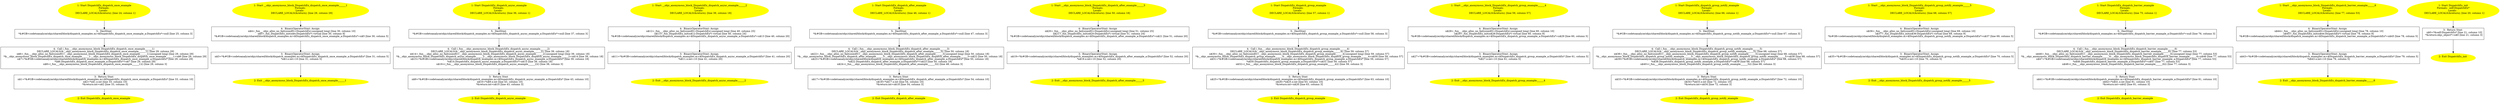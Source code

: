 /* @generated */
digraph iCFG {
"dispatch_once_example#DispatchEx#class.d3456446b1a2d5355c1767887cc8b62c_1" [label="1: Start DispatchEx_dispatch_once_example\nFormals: \nLocals:  \n   DECLARE_LOCALS(&return); [line 24, column 1]\n " color=yellow style=filled]
	

	 "dispatch_once_example#DispatchEx#class.d3456446b1a2d5355c1767887cc8b62c_1" -> "dispatch_once_example#DispatchEx#class.d3456446b1a2d5355c1767887cc8b62c_5" ;
"dispatch_once_example#DispatchEx#class.d3456446b1a2d5355c1767887cc8b62c_2" [label="2: Exit DispatchEx_dispatch_once_example \n  " color=yellow style=filled]
	

"dispatch_once_example#DispatchEx#class.d3456446b1a2d5355c1767887cc8b62c_3" [label="3:  Return Stmt \n   n$1=*&#GB<codetoanalyze/objc/shared/block/dispatch_examples.m>$DispatchEx_dispatch_once_example_a:DispatchEx* [line 33, column 10]\n  n$2=*n$1.x:int [line 33, column 10]\n  *&return:int=n$2 [line 33, column 3]\n " shape="box"]
	

	 "dispatch_once_example#DispatchEx#class.d3456446b1a2d5355c1767887cc8b62c_3" -> "dispatch_once_example#DispatchEx#class.d3456446b1a2d5355c1767887cc8b62c_2" ;
"dispatch_once_example#DispatchEx#class.d3456446b1a2d5355c1767887cc8b62c_4" [label="4:  Call (_fun___objc_anonymous_block_DispatchEx_dispatch_once_example______1) \n   DECLARE_LOCALS(&__objc_anonymous_block_DispatchEx_dispatch_once_example______1); [line 29, column 29]\n  n$6=_fun___objc_alloc_no_fail(sizeof(t=__objc_anonymous_block_DispatchEx_dispatch_once_example______1):unsigned long) [line 29, column 29]\n  *&__objc_anonymous_block_DispatchEx_dispatch_once_example______1:__objc_anonymous_block_DispatchEx_dispatch_once_example______1=n$6 [line 29, column 29]\n  n$7=*&#GB<codetoanalyze/objc/shared/block/dispatch_examples.m>$DispatchEx_dispatch_once_example_a:DispatchEx* [line 29, column 29]\n  *n$6.DispatchEx_dispatch_once_example_a:DispatchEx*=n$7 [line 29, column 29]\n  n$8=(_fun___objc_anonymous_block_DispatchEx_dispatch_once_example______1)() [line 29, column 3]\n " shape="box"]
	

	 "dispatch_once_example#DispatchEx#class.d3456446b1a2d5355c1767887cc8b62c_4" -> "dispatch_once_example#DispatchEx#class.d3456446b1a2d5355c1767887cc8b62c_3" ;
"dispatch_once_example#DispatchEx#class.d3456446b1a2d5355c1767887cc8b62c_5" [label="5:  DeclStmt \n   *&#GB<codetoanalyze/objc/shared/block/dispatch_examples.m>$DispatchEx_dispatch_once_example_a:DispatchEx*=null [line 25, column 3]\n " shape="box"]
	

	 "dispatch_once_example#DispatchEx#class.d3456446b1a2d5355c1767887cc8b62c_5" -> "dispatch_once_example#DispatchEx#class.d3456446b1a2d5355c1767887cc8b62c_4" ;
"__objc_anonymous_block_DispatchEx_dispatch_once_example______1.158d97f9901ded6a43590bdae67c9275_1" [label="1: Start __objc_anonymous_block_DispatchEx_dispatch_once_example______1\nFormals: \nLocals:  \n   DECLARE_LOCALS(&return); [line 29, column 29]\n " color=yellow style=filled]
	

	 "__objc_anonymous_block_DispatchEx_dispatch_once_example______1.158d97f9901ded6a43590bdae67c9275_1" -> "__objc_anonymous_block_DispatchEx_dispatch_once_example______1.158d97f9901ded6a43590bdae67c9275_4" ;
"__objc_anonymous_block_DispatchEx_dispatch_once_example______1.158d97f9901ded6a43590bdae67c9275_2" [label="2: Exit __objc_anonymous_block_DispatchEx_dispatch_once_example______1 \n  " color=yellow style=filled]
	

"__objc_anonymous_block_DispatchEx_dispatch_once_example______1.158d97f9901ded6a43590bdae67c9275_3" [label="3:  BinaryOperatorStmt: Assign \n   n$3=*&#GB<codetoanalyze/objc/shared/block/dispatch_examples.m>$DispatchEx_dispatch_once_example_a:DispatchEx* [line 31, column 5]\n  *n$3.x:int=10 [line 31, column 5]\n " shape="box"]
	

	 "__objc_anonymous_block_DispatchEx_dispatch_once_example______1.158d97f9901ded6a43590bdae67c9275_3" -> "__objc_anonymous_block_DispatchEx_dispatch_once_example______1.158d97f9901ded6a43590bdae67c9275_2" ;
"__objc_anonymous_block_DispatchEx_dispatch_once_example______1.158d97f9901ded6a43590bdae67c9275_4" [label="4:  BinaryOperatorStmt: Assign \n   n$4=_fun___objc_alloc_no_fail(sizeof(t=DispatchEx):unsigned long) [line 30, column 10]\n  n$5=_fun_DispatchEx_init(n$4:DispatchEx*) virtual [line 30, column 9]\n  *&#GB<codetoanalyze/objc/shared/block/dispatch_examples.m>$DispatchEx_dispatch_once_example_a:DispatchEx*=n$5 [line 30, column 5]\n " shape="box"]
	

	 "__objc_anonymous_block_DispatchEx_dispatch_once_example______1.158d97f9901ded6a43590bdae67c9275_4" -> "__objc_anonymous_block_DispatchEx_dispatch_once_example______1.158d97f9901ded6a43590bdae67c9275_3" ;
"dispatch_async_example#DispatchEx#class.5c5d7347be2a9654ad7e32514189fe54_1" [label="1: Start DispatchEx_dispatch_async_example\nFormals: \nLocals:  \n   DECLARE_LOCALS(&return); [line 36, column 1]\n " color=yellow style=filled]
	

	 "dispatch_async_example#DispatchEx#class.5c5d7347be2a9654ad7e32514189fe54_1" -> "dispatch_async_example#DispatchEx#class.5c5d7347be2a9654ad7e32514189fe54_5" ;
"dispatch_async_example#DispatchEx#class.5c5d7347be2a9654ad7e32514189fe54_2" [label="2: Exit DispatchEx_dispatch_async_example \n  " color=yellow style=filled]
	

"dispatch_async_example#DispatchEx#class.5c5d7347be2a9654ad7e32514189fe54_3" [label="3:  Return Stmt \n   n$9=*&#GB<codetoanalyze/objc/shared/block/dispatch_examples.m>$DispatchEx_dispatch_async_example_a:DispatchEx* [line 43, column 10]\n  n$10=*n$9.x:int [line 43, column 10]\n  *&return:int=n$10 [line 43, column 3]\n " shape="box"]
	

	 "dispatch_async_example#DispatchEx#class.5c5d7347be2a9654ad7e32514189fe54_3" -> "dispatch_async_example#DispatchEx#class.5c5d7347be2a9654ad7e32514189fe54_2" ;
"dispatch_async_example#DispatchEx#class.5c5d7347be2a9654ad7e32514189fe54_4" [label="4:  Call (_fun___objc_anonymous_block_DispatchEx_dispatch_async_example______2) \n   DECLARE_LOCALS(&__objc_anonymous_block_DispatchEx_dispatch_async_example______2); [line 39, column 18]\n  n$14=_fun___objc_alloc_no_fail(sizeof(t=__objc_anonymous_block_DispatchEx_dispatch_async_example______2):unsigned long) [line 39, column 18]\n  *&__objc_anonymous_block_DispatchEx_dispatch_async_example______2:__objc_anonymous_block_DispatchEx_dispatch_async_example______2=n$14 [line 39, column 18]\n  n$15=*&#GB<codetoanalyze/objc/shared/block/dispatch_examples.m>$DispatchEx_dispatch_async_example_a:DispatchEx* [line 39, column 18]\n  *n$14.DispatchEx_dispatch_async_example_a:DispatchEx*=n$15 [line 39, column 18]\n  n$16=(_fun___objc_anonymous_block_DispatchEx_dispatch_async_example______2)() [line 38, column 3]\n " shape="box"]
	

	 "dispatch_async_example#DispatchEx#class.5c5d7347be2a9654ad7e32514189fe54_4" -> "dispatch_async_example#DispatchEx#class.5c5d7347be2a9654ad7e32514189fe54_3" ;
"dispatch_async_example#DispatchEx#class.5c5d7347be2a9654ad7e32514189fe54_5" [label="5:  DeclStmt \n   *&#GB<codetoanalyze/objc/shared/block/dispatch_examples.m>$DispatchEx_dispatch_async_example_a:DispatchEx*=null [line 37, column 3]\n " shape="box"]
	

	 "dispatch_async_example#DispatchEx#class.5c5d7347be2a9654ad7e32514189fe54_5" -> "dispatch_async_example#DispatchEx#class.5c5d7347be2a9654ad7e32514189fe54_4" ;
"__objc_anonymous_block_DispatchEx_dispatch_async_example______2.188fa4ba6cec1621d948ea1747df2c34_1" [label="1: Start __objc_anonymous_block_DispatchEx_dispatch_async_example______2\nFormals: \nLocals:  \n   DECLARE_LOCALS(&return); [line 39, column 18]\n " color=yellow style=filled]
	

	 "__objc_anonymous_block_DispatchEx_dispatch_async_example______2.188fa4ba6cec1621d948ea1747df2c34_1" -> "__objc_anonymous_block_DispatchEx_dispatch_async_example______2.188fa4ba6cec1621d948ea1747df2c34_4" ;
"__objc_anonymous_block_DispatchEx_dispatch_async_example______2.188fa4ba6cec1621d948ea1747df2c34_2" [label="2: Exit __objc_anonymous_block_DispatchEx_dispatch_async_example______2 \n  " color=yellow style=filled]
	

"__objc_anonymous_block_DispatchEx_dispatch_async_example______2.188fa4ba6cec1621d948ea1747df2c34_3" [label="3:  BinaryOperatorStmt: Assign \n   n$11=*&#GB<codetoanalyze/objc/shared/block/dispatch_examples.m>$DispatchEx_dispatch_async_example_a:DispatchEx* [line 41, column 20]\n  *n$11.x:int=10 [line 41, column 20]\n " shape="box"]
	

	 "__objc_anonymous_block_DispatchEx_dispatch_async_example______2.188fa4ba6cec1621d948ea1747df2c34_3" -> "__objc_anonymous_block_DispatchEx_dispatch_async_example______2.188fa4ba6cec1621d948ea1747df2c34_2" ;
"__objc_anonymous_block_DispatchEx_dispatch_async_example______2.188fa4ba6cec1621d948ea1747df2c34_4" [label="4:  BinaryOperatorStmt: Assign \n   n$12=_fun___objc_alloc_no_fail(sizeof(t=DispatchEx):unsigned long) [line 40, column 25]\n  n$13=_fun_DispatchEx_init(n$12:DispatchEx*) virtual [line 40, column 24]\n  *&#GB<codetoanalyze/objc/shared/block/dispatch_examples.m>$DispatchEx_dispatch_async_example_a:DispatchEx*=n$13 [line 40, column 20]\n " shape="box"]
	

	 "__objc_anonymous_block_DispatchEx_dispatch_async_example______2.188fa4ba6cec1621d948ea1747df2c34_4" -> "__objc_anonymous_block_DispatchEx_dispatch_async_example______2.188fa4ba6cec1621d948ea1747df2c34_3" ;
"dispatch_after_example#DispatchEx#class.1d25856bd99eb1ef683c8f65ff46d05d_1" [label="1: Start DispatchEx_dispatch_after_example\nFormals: \nLocals:  \n   DECLARE_LOCALS(&return); [line 46, column 1]\n " color=yellow style=filled]
	

	 "dispatch_after_example#DispatchEx#class.1d25856bd99eb1ef683c8f65ff46d05d_1" -> "dispatch_after_example#DispatchEx#class.1d25856bd99eb1ef683c8f65ff46d05d_5" ;
"dispatch_after_example#DispatchEx#class.1d25856bd99eb1ef683c8f65ff46d05d_2" [label="2: Exit DispatchEx_dispatch_after_example \n  " color=yellow style=filled]
	

"dispatch_after_example#DispatchEx#class.1d25856bd99eb1ef683c8f65ff46d05d_3" [label="3:  Return Stmt \n   n$17=*&#GB<codetoanalyze/objc/shared/block/dispatch_examples.m>$DispatchEx_dispatch_after_example_a:DispatchEx* [line 54, column 10]\n  n$18=*n$17.x:int [line 54, column 10]\n  *&return:int=n$18 [line 54, column 3]\n " shape="box"]
	

	 "dispatch_after_example#DispatchEx#class.1d25856bd99eb1ef683c8f65ff46d05d_3" -> "dispatch_after_example#DispatchEx#class.1d25856bd99eb1ef683c8f65ff46d05d_2" ;
"dispatch_after_example#DispatchEx#class.1d25856bd99eb1ef683c8f65ff46d05d_4" [label="4:  Call (_fun___objc_anonymous_block_DispatchEx_dispatch_after_example______3) \n   DECLARE_LOCALS(&__objc_anonymous_block_DispatchEx_dispatch_after_example______3); [line 50, column 18]\n  n$22=_fun___objc_alloc_no_fail(sizeof(t=__objc_anonymous_block_DispatchEx_dispatch_after_example______3):unsigned long) [line 50, column 18]\n  *&__objc_anonymous_block_DispatchEx_dispatch_after_example______3:__objc_anonymous_block_DispatchEx_dispatch_after_example______3=n$22 [line 50, column 18]\n  n$23=*&#GB<codetoanalyze/objc/shared/block/dispatch_examples.m>$DispatchEx_dispatch_after_example_a:DispatchEx* [line 50, column 18]\n  *n$22.DispatchEx_dispatch_after_example_a:DispatchEx*=n$23 [line 50, column 18]\n  n$24=(_fun___objc_anonymous_block_DispatchEx_dispatch_after_example______3)() [line 48, column 3]\n " shape="box"]
	

	 "dispatch_after_example#DispatchEx#class.1d25856bd99eb1ef683c8f65ff46d05d_4" -> "dispatch_after_example#DispatchEx#class.1d25856bd99eb1ef683c8f65ff46d05d_3" ;
"dispatch_after_example#DispatchEx#class.1d25856bd99eb1ef683c8f65ff46d05d_5" [label="5:  DeclStmt \n   *&#GB<codetoanalyze/objc/shared/block/dispatch_examples.m>$DispatchEx_dispatch_after_example_a:DispatchEx*=null [line 47, column 3]\n " shape="box"]
	

	 "dispatch_after_example#DispatchEx#class.1d25856bd99eb1ef683c8f65ff46d05d_5" -> "dispatch_after_example#DispatchEx#class.1d25856bd99eb1ef683c8f65ff46d05d_4" ;
"__objc_anonymous_block_DispatchEx_dispatch_after_example______3.2346df1c3bc37dee82860aa53ebe3ece_1" [label="1: Start __objc_anonymous_block_DispatchEx_dispatch_after_example______3\nFormals: \nLocals:  \n   DECLARE_LOCALS(&return); [line 50, column 18]\n " color=yellow style=filled]
	

	 "__objc_anonymous_block_DispatchEx_dispatch_after_example______3.2346df1c3bc37dee82860aa53ebe3ece_1" -> "__objc_anonymous_block_DispatchEx_dispatch_after_example______3.2346df1c3bc37dee82860aa53ebe3ece_4" ;
"__objc_anonymous_block_DispatchEx_dispatch_after_example______3.2346df1c3bc37dee82860aa53ebe3ece_2" [label="2: Exit __objc_anonymous_block_DispatchEx_dispatch_after_example______3 \n  " color=yellow style=filled]
	

"__objc_anonymous_block_DispatchEx_dispatch_after_example______3.2346df1c3bc37dee82860aa53ebe3ece_3" [label="3:  BinaryOperatorStmt: Assign \n   n$19=*&#GB<codetoanalyze/objc/shared/block/dispatch_examples.m>$DispatchEx_dispatch_after_example_a:DispatchEx* [line 52, column 20]\n  *n$19.x:int=10 [line 52, column 20]\n " shape="box"]
	

	 "__objc_anonymous_block_DispatchEx_dispatch_after_example______3.2346df1c3bc37dee82860aa53ebe3ece_3" -> "__objc_anonymous_block_DispatchEx_dispatch_after_example______3.2346df1c3bc37dee82860aa53ebe3ece_2" ;
"__objc_anonymous_block_DispatchEx_dispatch_after_example______3.2346df1c3bc37dee82860aa53ebe3ece_4" [label="4:  BinaryOperatorStmt: Assign \n   n$20=_fun___objc_alloc_no_fail(sizeof(t=DispatchEx):unsigned long) [line 51, column 25]\n  n$21=_fun_DispatchEx_init(n$20:DispatchEx*) virtual [line 51, column 24]\n  *&#GB<codetoanalyze/objc/shared/block/dispatch_examples.m>$DispatchEx_dispatch_after_example_a:DispatchEx*=n$21 [line 51, column 20]\n " shape="box"]
	

	 "__objc_anonymous_block_DispatchEx_dispatch_after_example______3.2346df1c3bc37dee82860aa53ebe3ece_4" -> "__objc_anonymous_block_DispatchEx_dispatch_after_example______3.2346df1c3bc37dee82860aa53ebe3ece_3" ;
"dispatch_group_example#DispatchEx#class.f420a75c58eda6d3f0e5e05fadabfc18_1" [label="1: Start DispatchEx_dispatch_group_example\nFormals: \nLocals:  \n   DECLARE_LOCALS(&return); [line 57, column 1]\n " color=yellow style=filled]
	

	 "dispatch_group_example#DispatchEx#class.f420a75c58eda6d3f0e5e05fadabfc18_1" -> "dispatch_group_example#DispatchEx#class.f420a75c58eda6d3f0e5e05fadabfc18_5" ;
"dispatch_group_example#DispatchEx#class.f420a75c58eda6d3f0e5e05fadabfc18_2" [label="2: Exit DispatchEx_dispatch_group_example \n  " color=yellow style=filled]
	

"dispatch_group_example#DispatchEx#class.f420a75c58eda6d3f0e5e05fadabfc18_3" [label="3:  Return Stmt \n   n$25=*&#GB<codetoanalyze/objc/shared/block/dispatch_examples.m>$DispatchEx_dispatch_group_example_a:DispatchEx* [line 63, column 10]\n  n$26=*n$25.x:int [line 63, column 10]\n  *&return:int=n$26 [line 63, column 3]\n " shape="box"]
	

	 "dispatch_group_example#DispatchEx#class.f420a75c58eda6d3f0e5e05fadabfc18_3" -> "dispatch_group_example#DispatchEx#class.f420a75c58eda6d3f0e5e05fadabfc18_2" ;
"dispatch_group_example#DispatchEx#class.f420a75c58eda6d3f0e5e05fadabfc18_4" [label="4:  Call (_fun___objc_anonymous_block_DispatchEx_dispatch_group_example______4) \n   DECLARE_LOCALS(&__objc_anonymous_block_DispatchEx_dispatch_group_example______4); [line 59, column 57]\n  n$30=_fun___objc_alloc_no_fail(sizeof(t=__objc_anonymous_block_DispatchEx_dispatch_group_example______4):unsigned long) [line 59, column 57]\n  *&__objc_anonymous_block_DispatchEx_dispatch_group_example______4:__objc_anonymous_block_DispatchEx_dispatch_group_example______4=n$30 [line 59, column 57]\n  n$31=*&#GB<codetoanalyze/objc/shared/block/dispatch_examples.m>$DispatchEx_dispatch_group_example_a:DispatchEx* [line 59, column 57]\n  *n$30.DispatchEx_dispatch_group_example_a:DispatchEx*=n$31 [line 59, column 57]\n  n$32=(_fun___objc_anonymous_block_DispatchEx_dispatch_group_example______4)() [line 59, column 3]\n " shape="box"]
	

	 "dispatch_group_example#DispatchEx#class.f420a75c58eda6d3f0e5e05fadabfc18_4" -> "dispatch_group_example#DispatchEx#class.f420a75c58eda6d3f0e5e05fadabfc18_3" ;
"dispatch_group_example#DispatchEx#class.f420a75c58eda6d3f0e5e05fadabfc18_5" [label="5:  DeclStmt \n   *&#GB<codetoanalyze/objc/shared/block/dispatch_examples.m>$DispatchEx_dispatch_group_example_a:DispatchEx*=null [line 58, column 3]\n " shape="box"]
	

	 "dispatch_group_example#DispatchEx#class.f420a75c58eda6d3f0e5e05fadabfc18_5" -> "dispatch_group_example#DispatchEx#class.f420a75c58eda6d3f0e5e05fadabfc18_4" ;
"__objc_anonymous_block_DispatchEx_dispatch_group_example______4.4458b8e68269255e8dd6690cdc49ab76_1" [label="1: Start __objc_anonymous_block_DispatchEx_dispatch_group_example______4\nFormals: \nLocals:  \n   DECLARE_LOCALS(&return); [line 59, column 57]\n " color=yellow style=filled]
	

	 "__objc_anonymous_block_DispatchEx_dispatch_group_example______4.4458b8e68269255e8dd6690cdc49ab76_1" -> "__objc_anonymous_block_DispatchEx_dispatch_group_example______4.4458b8e68269255e8dd6690cdc49ab76_4" ;
"__objc_anonymous_block_DispatchEx_dispatch_group_example______4.4458b8e68269255e8dd6690cdc49ab76_2" [label="2: Exit __objc_anonymous_block_DispatchEx_dispatch_group_example______4 \n  " color=yellow style=filled]
	

"__objc_anonymous_block_DispatchEx_dispatch_group_example______4.4458b8e68269255e8dd6690cdc49ab76_3" [label="3:  BinaryOperatorStmt: Assign \n   n$27=*&#GB<codetoanalyze/objc/shared/block/dispatch_examples.m>$DispatchEx_dispatch_group_example_a:DispatchEx* [line 61, column 5]\n  *n$27.x:int=10 [line 61, column 5]\n " shape="box"]
	

	 "__objc_anonymous_block_DispatchEx_dispatch_group_example______4.4458b8e68269255e8dd6690cdc49ab76_3" -> "__objc_anonymous_block_DispatchEx_dispatch_group_example______4.4458b8e68269255e8dd6690cdc49ab76_2" ;
"__objc_anonymous_block_DispatchEx_dispatch_group_example______4.4458b8e68269255e8dd6690cdc49ab76_4" [label="4:  BinaryOperatorStmt: Assign \n   n$28=_fun___objc_alloc_no_fail(sizeof(t=DispatchEx):unsigned long) [line 60, column 10]\n  n$29=_fun_DispatchEx_init(n$28:DispatchEx*) virtual [line 60, column 9]\n  *&#GB<codetoanalyze/objc/shared/block/dispatch_examples.m>$DispatchEx_dispatch_group_example_a:DispatchEx*=n$29 [line 60, column 5]\n " shape="box"]
	

	 "__objc_anonymous_block_DispatchEx_dispatch_group_example______4.4458b8e68269255e8dd6690cdc49ab76_4" -> "__objc_anonymous_block_DispatchEx_dispatch_group_example______4.4458b8e68269255e8dd6690cdc49ab76_3" ;
"dispatch_group_notify_example#DispatchEx#class.f5cf54b07621c319cf7ead3b217760ed_1" [label="1: Start DispatchEx_dispatch_group_notify_example\nFormals: \nLocals:  \n   DECLARE_LOCALS(&return); [line 66, column 1]\n " color=yellow style=filled]
	

	 "dispatch_group_notify_example#DispatchEx#class.f5cf54b07621c319cf7ead3b217760ed_1" -> "dispatch_group_notify_example#DispatchEx#class.f5cf54b07621c319cf7ead3b217760ed_5" ;
"dispatch_group_notify_example#DispatchEx#class.f5cf54b07621c319cf7ead3b217760ed_2" [label="2: Exit DispatchEx_dispatch_group_notify_example \n  " color=yellow style=filled]
	

"dispatch_group_notify_example#DispatchEx#class.f5cf54b07621c319cf7ead3b217760ed_3" [label="3:  Return Stmt \n   n$33=*&#GB<codetoanalyze/objc/shared/block/dispatch_examples.m>$DispatchEx_dispatch_group_notify_example_a:DispatchEx* [line 72, column 10]\n  n$34=*n$33.x:int [line 72, column 10]\n  *&return:int=n$34 [line 72, column 3]\n " shape="box"]
	

	 "dispatch_group_notify_example#DispatchEx#class.f5cf54b07621c319cf7ead3b217760ed_3" -> "dispatch_group_notify_example#DispatchEx#class.f5cf54b07621c319cf7ead3b217760ed_2" ;
"dispatch_group_notify_example#DispatchEx#class.f5cf54b07621c319cf7ead3b217760ed_4" [label="4:  Call (_fun___objc_anonymous_block_DispatchEx_dispatch_group_notify_example______5) \n   DECLARE_LOCALS(&__objc_anonymous_block_DispatchEx_dispatch_group_notify_example______5); [line 68, column 57]\n  n$38=_fun___objc_alloc_no_fail(sizeof(t=__objc_anonymous_block_DispatchEx_dispatch_group_notify_example______5):unsigned long) [line 68, column 57]\n  *&__objc_anonymous_block_DispatchEx_dispatch_group_notify_example______5:__objc_anonymous_block_DispatchEx_dispatch_group_notify_example______5=n$38 [line 68, column 57]\n  n$39=*&#GB<codetoanalyze/objc/shared/block/dispatch_examples.m>$DispatchEx_dispatch_group_notify_example_a:DispatchEx* [line 68, column 57]\n  *n$38.DispatchEx_dispatch_group_notify_example_a:DispatchEx*=n$39 [line 68, column 57]\n  n$40=(_fun___objc_anonymous_block_DispatchEx_dispatch_group_notify_example______5)() [line 68, column 3]\n " shape="box"]
	

	 "dispatch_group_notify_example#DispatchEx#class.f5cf54b07621c319cf7ead3b217760ed_4" -> "dispatch_group_notify_example#DispatchEx#class.f5cf54b07621c319cf7ead3b217760ed_3" ;
"dispatch_group_notify_example#DispatchEx#class.f5cf54b07621c319cf7ead3b217760ed_5" [label="5:  DeclStmt \n   *&#GB<codetoanalyze/objc/shared/block/dispatch_examples.m>$DispatchEx_dispatch_group_notify_example_a:DispatchEx*=null [line 67, column 3]\n " shape="box"]
	

	 "dispatch_group_notify_example#DispatchEx#class.f5cf54b07621c319cf7ead3b217760ed_5" -> "dispatch_group_notify_example#DispatchEx#class.f5cf54b07621c319cf7ead3b217760ed_4" ;
"__objc_anonymous_block_DispatchEx_dispatch_group_notify_example______5.7a26e229a9d9a9dcb5d0d430f7cacd00_1" [label="1: Start __objc_anonymous_block_DispatchEx_dispatch_group_notify_example______5\nFormals: \nLocals:  \n   DECLARE_LOCALS(&return); [line 68, column 57]\n " color=yellow style=filled]
	

	 "__objc_anonymous_block_DispatchEx_dispatch_group_notify_example______5.7a26e229a9d9a9dcb5d0d430f7cacd00_1" -> "__objc_anonymous_block_DispatchEx_dispatch_group_notify_example______5.7a26e229a9d9a9dcb5d0d430f7cacd00_4" ;
"__objc_anonymous_block_DispatchEx_dispatch_group_notify_example______5.7a26e229a9d9a9dcb5d0d430f7cacd00_2" [label="2: Exit __objc_anonymous_block_DispatchEx_dispatch_group_notify_example______5 \n  " color=yellow style=filled]
	

"__objc_anonymous_block_DispatchEx_dispatch_group_notify_example______5.7a26e229a9d9a9dcb5d0d430f7cacd00_3" [label="3:  BinaryOperatorStmt: Assign \n   n$35=*&#GB<codetoanalyze/objc/shared/block/dispatch_examples.m>$DispatchEx_dispatch_group_notify_example_a:DispatchEx* [line 70, column 5]\n  *n$35.x:int=10 [line 70, column 5]\n " shape="box"]
	

	 "__objc_anonymous_block_DispatchEx_dispatch_group_notify_example______5.7a26e229a9d9a9dcb5d0d430f7cacd00_3" -> "__objc_anonymous_block_DispatchEx_dispatch_group_notify_example______5.7a26e229a9d9a9dcb5d0d430f7cacd00_2" ;
"__objc_anonymous_block_DispatchEx_dispatch_group_notify_example______5.7a26e229a9d9a9dcb5d0d430f7cacd00_4" [label="4:  BinaryOperatorStmt: Assign \n   n$36=_fun___objc_alloc_no_fail(sizeof(t=DispatchEx):unsigned long) [line 69, column 10]\n  n$37=_fun_DispatchEx_init(n$36:DispatchEx*) virtual [line 69, column 9]\n  *&#GB<codetoanalyze/objc/shared/block/dispatch_examples.m>$DispatchEx_dispatch_group_notify_example_a:DispatchEx*=n$37 [line 69, column 5]\n " shape="box"]
	

	 "__objc_anonymous_block_DispatchEx_dispatch_group_notify_example______5.7a26e229a9d9a9dcb5d0d430f7cacd00_4" -> "__objc_anonymous_block_DispatchEx_dispatch_group_notify_example______5.7a26e229a9d9a9dcb5d0d430f7cacd00_3" ;
"dispatch_barrier_example#DispatchEx#class.a541a40f2f04e29019c58e563f7544d8_1" [label="1: Start DispatchEx_dispatch_barrier_example\nFormals: \nLocals:  \n   DECLARE_LOCALS(&return); [line 75, column 1]\n " color=yellow style=filled]
	

	 "dispatch_barrier_example#DispatchEx#class.a541a40f2f04e29019c58e563f7544d8_1" -> "dispatch_barrier_example#DispatchEx#class.a541a40f2f04e29019c58e563f7544d8_5" ;
"dispatch_barrier_example#DispatchEx#class.a541a40f2f04e29019c58e563f7544d8_2" [label="2: Exit DispatchEx_dispatch_barrier_example \n  " color=yellow style=filled]
	

"dispatch_barrier_example#DispatchEx#class.a541a40f2f04e29019c58e563f7544d8_3" [label="3:  Return Stmt \n   n$41=*&#GB<codetoanalyze/objc/shared/block/dispatch_examples.m>$DispatchEx_dispatch_barrier_example_a:DispatchEx* [line 81, column 10]\n  n$42=*n$41.x:int [line 81, column 10]\n  *&return:int=n$42 [line 81, column 3]\n " shape="box"]
	

	 "dispatch_barrier_example#DispatchEx#class.a541a40f2f04e29019c58e563f7544d8_3" -> "dispatch_barrier_example#DispatchEx#class.a541a40f2f04e29019c58e563f7544d8_2" ;
"dispatch_barrier_example#DispatchEx#class.a541a40f2f04e29019c58e563f7544d8_4" [label="4:  Call (_fun___objc_anonymous_block_DispatchEx_dispatch_barrier_example______6) \n   DECLARE_LOCALS(&__objc_anonymous_block_DispatchEx_dispatch_barrier_example______6); [line 77, column 53]\n  n$46=_fun___objc_alloc_no_fail(sizeof(t=__objc_anonymous_block_DispatchEx_dispatch_barrier_example______6):unsigned long) [line 77, column 53]\n  *&__objc_anonymous_block_DispatchEx_dispatch_barrier_example______6:__objc_anonymous_block_DispatchEx_dispatch_barrier_example______6=n$46 [line 77, column 53]\n  n$47=*&#GB<codetoanalyze/objc/shared/block/dispatch_examples.m>$DispatchEx_dispatch_barrier_example_a:DispatchEx* [line 77, column 53]\n  *n$46.DispatchEx_dispatch_barrier_example_a:DispatchEx*=n$47 [line 77, column 53]\n  n$48=(_fun___objc_anonymous_block_DispatchEx_dispatch_barrier_example______6)() [line 77, column 3]\n " shape="box"]
	

	 "dispatch_barrier_example#DispatchEx#class.a541a40f2f04e29019c58e563f7544d8_4" -> "dispatch_barrier_example#DispatchEx#class.a541a40f2f04e29019c58e563f7544d8_3" ;
"dispatch_barrier_example#DispatchEx#class.a541a40f2f04e29019c58e563f7544d8_5" [label="5:  DeclStmt \n   *&#GB<codetoanalyze/objc/shared/block/dispatch_examples.m>$DispatchEx_dispatch_barrier_example_a:DispatchEx*=null [line 76, column 3]\n " shape="box"]
	

	 "dispatch_barrier_example#DispatchEx#class.a541a40f2f04e29019c58e563f7544d8_5" -> "dispatch_barrier_example#DispatchEx#class.a541a40f2f04e29019c58e563f7544d8_4" ;
"__objc_anonymous_block_DispatchEx_dispatch_barrier_example______6.f3e27d4badebf4adf9313b39c9688c30_1" [label="1: Start __objc_anonymous_block_DispatchEx_dispatch_barrier_example______6\nFormals: \nLocals:  \n   DECLARE_LOCALS(&return); [line 77, column 53]\n " color=yellow style=filled]
	

	 "__objc_anonymous_block_DispatchEx_dispatch_barrier_example______6.f3e27d4badebf4adf9313b39c9688c30_1" -> "__objc_anonymous_block_DispatchEx_dispatch_barrier_example______6.f3e27d4badebf4adf9313b39c9688c30_4" ;
"__objc_anonymous_block_DispatchEx_dispatch_barrier_example______6.f3e27d4badebf4adf9313b39c9688c30_2" [label="2: Exit __objc_anonymous_block_DispatchEx_dispatch_barrier_example______6 \n  " color=yellow style=filled]
	

"__objc_anonymous_block_DispatchEx_dispatch_barrier_example______6.f3e27d4badebf4adf9313b39c9688c30_3" [label="3:  BinaryOperatorStmt: Assign \n   n$43=*&#GB<codetoanalyze/objc/shared/block/dispatch_examples.m>$DispatchEx_dispatch_barrier_example_a:DispatchEx* [line 79, column 5]\n  *n$43.x:int=10 [line 79, column 5]\n " shape="box"]
	

	 "__objc_anonymous_block_DispatchEx_dispatch_barrier_example______6.f3e27d4badebf4adf9313b39c9688c30_3" -> "__objc_anonymous_block_DispatchEx_dispatch_barrier_example______6.f3e27d4badebf4adf9313b39c9688c30_2" ;
"__objc_anonymous_block_DispatchEx_dispatch_barrier_example______6.f3e27d4badebf4adf9313b39c9688c30_4" [label="4:  BinaryOperatorStmt: Assign \n   n$44=_fun___objc_alloc_no_fail(sizeof(t=DispatchEx):unsigned long) [line 78, column 10]\n  n$45=_fun_DispatchEx_init(n$44:DispatchEx*) virtual [line 78, column 9]\n  *&#GB<codetoanalyze/objc/shared/block/dispatch_examples.m>$DispatchEx_dispatch_barrier_example_a:DispatchEx*=n$45 [line 78, column 5]\n " shape="box"]
	

	 "__objc_anonymous_block_DispatchEx_dispatch_barrier_example______6.f3e27d4badebf4adf9313b39c9688c30_4" -> "__objc_anonymous_block_DispatchEx_dispatch_barrier_example______6.f3e27d4badebf4adf9313b39c9688c30_3" ;
"init#DispatchEx#instance.04117ac30ba5664de2d577c4aa97d118_1" [label="1: Start DispatchEx_init\nFormals:  self:DispatchEx*\nLocals:  \n   DECLARE_LOCALS(&return); [line 20, column 1]\n " color=yellow style=filled]
	

	 "init#DispatchEx#instance.04117ac30ba5664de2d577c4aa97d118_1" -> "init#DispatchEx#instance.04117ac30ba5664de2d577c4aa97d118_3" ;
"init#DispatchEx#instance.04117ac30ba5664de2d577c4aa97d118_2" [label="2: Exit DispatchEx_init \n  " color=yellow style=filled]
	

"init#DispatchEx#instance.04117ac30ba5664de2d577c4aa97d118_3" [label="3:  Return Stmt \n   n$0=*&self:DispatchEx* [line 21, column 10]\n  *&return:objc_object*=n$0 [line 21, column 3]\n " shape="box"]
	

	 "init#DispatchEx#instance.04117ac30ba5664de2d577c4aa97d118_3" -> "init#DispatchEx#instance.04117ac30ba5664de2d577c4aa97d118_2" ;
}
